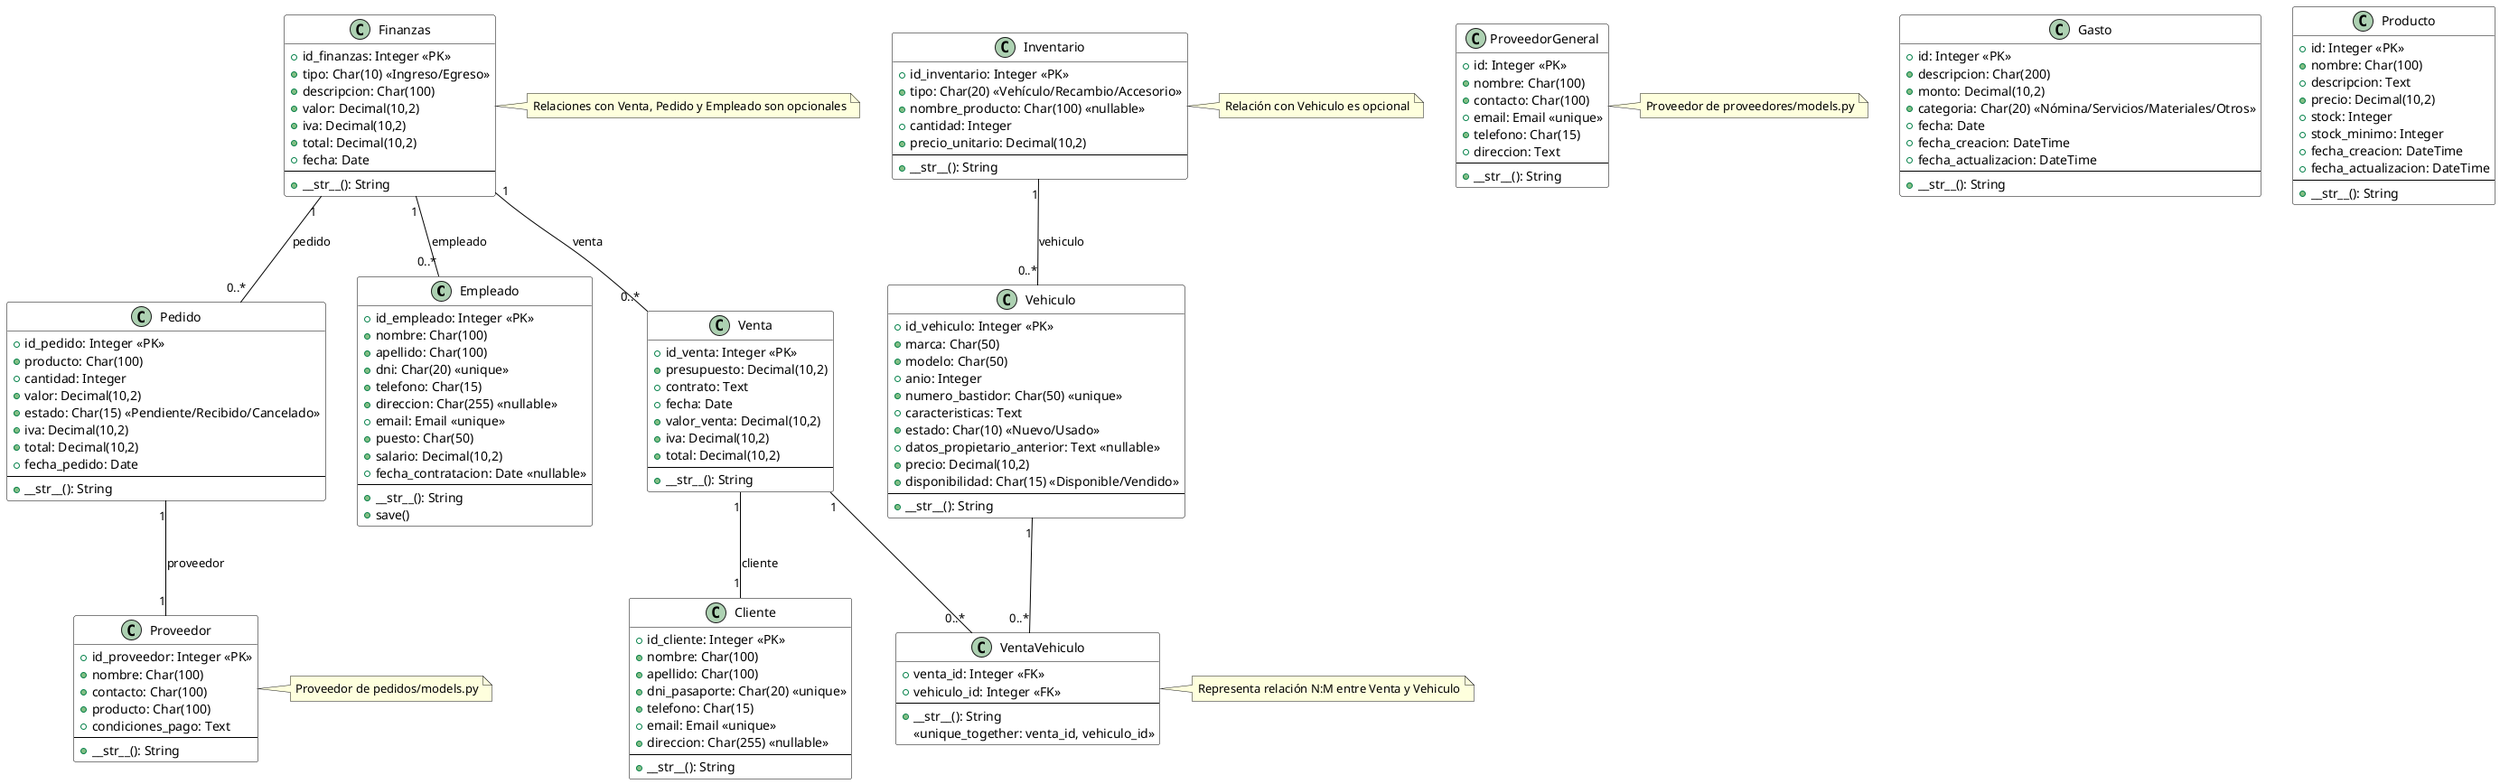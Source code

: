 @startuml
' Diagrama de Clases para AutoGest S.L.

' Configuración
skinparam monochrome false
skinparam shadowing false
skinparam class {
    BackgroundColor White
    BorderColor Black
    ArrowColor Black
}

' Clases
class Empleado {
  +id_empleado: Integer <<PK>>
  +nombre: Char(100)
  +apellido: Char(100)
  +dni: Char(20) <<unique>>
  +telefono: Char(15)
  +direccion: Char(255) <<nullable>>
  +email: Email <<unique>>
  +puesto: Char(50)
  +salario: Decimal(10,2)
  +fecha_contratacion: Date <<nullable>>
  --
  +__str__(): String
  +save()
}

class Finanzas {
  +id_finanzas: Integer <<PK>>
  +tipo: Char(10) <<Ingreso/Egreso>>
  +descripcion: Char(100)
  +valor: Decimal(10,2)
  +iva: Decimal(10,2)
  +total: Decimal(10,2)
  +fecha: Date
  --
  +__str__(): String
}

class Gasto {
  +id: Integer <<PK>>
  +descripcion: Char(200)
  +monto: Decimal(10,2)
  +categoria: Char(20) <<Nómina/Servicios/Materiales/Otros>>
  +fecha: Date
  +fecha_creacion: DateTime
  +fecha_actualizacion: DateTime
  --
  +__str__(): String
}

class Vehiculo {
  +id_vehiculo: Integer <<PK>>
  +marca: Char(50)
  +modelo: Char(50)
  +anio: Integer
  +numero_bastidor: Char(50) <<unique>>
  +caracteristicas: Text
  +estado: Char(10) <<Nuevo/Usado>>
  +datos_propietario_anterior: Text <<nullable>>
  +precio: Decimal(10,2)
  +disponibilidad: Char(15) <<Disponible/Vendido>>
  --
  +__str__(): String
}

class Inventario {
  +id_inventario: Integer <<PK>>
  +tipo: Char(20) <<Vehículo/Recambio/Accesorio>>
  +nombre_producto: Char(100) <<nullable>>
  +cantidad: Integer
  +precio_unitario: Decimal(10,2)
  --
  +__str__(): String
}

class Producto {
  +id: Integer <<PK>>
  +nombre: Char(100)
  +descripcion: Text
  +precio: Decimal(10,2)
  +stock: Integer
  +stock_minimo: Integer
  +fecha_creacion: DateTime
  +fecha_actualizacion: DateTime
  --
  +__str__(): String
}

class Proveedor {
  +id_proveedor: Integer <<PK>>
  +nombre: Char(100)
  +contacto: Char(100)
  +producto: Char(100)
  +condiciones_pago: Text
  --
  +__str__(): String
}

class ProveedorGeneral {
  +id: Integer <<PK>>
  +nombre: Char(100)
  +contacto: Char(100)
  +email: Email <<unique>>
  +telefono: Char(15)
  +direccion: Text
  --
  +__str__(): String
}

class Pedido {
  +id_pedido: Integer <<PK>>
  +producto: Char(100)
  +cantidad: Integer
  +valor: Decimal(10,2)
  +estado: Char(15) <<Pendiente/Recibido/Cancelado>>
  +iva: Decimal(10,2)
  +total: Decimal(10,2)
  +fecha_pedido: Date
  --
  +__str__(): String
}

class Cliente {
  +id_cliente: Integer <<PK>>
  +nombre: Char(100)
  +apellido: Char(100)
  +dni_pasaporte: Char(20) <<unique>>
  +telefono: Char(15)
  +email: Email <<unique>>
  +direccion: Char(255) <<nullable>>
  --
  +__str__(): String
}

class Venta {
  +id_venta: Integer <<PK>>
  +presupuesto: Decimal(10,2)
  +contrato: Text
  +fecha: Date
  +valor_venta: Decimal(10,2)
  +iva: Decimal(10,2)
  +total: Decimal(10,2)
  --
  +__str__(): String
}

class VentaVehiculo {
  +venta_id: Integer <<FK>>
  +vehiculo_id: Integer <<FK>>
  --
  +__str__(): String
  <<unique_together: venta_id, vehiculo_id>>
}

' Relaciones
Finanzas "1" -- "0..*" Venta : venta
Finanzas "1" -- "0..*" Pedido : pedido
Finanzas "1" -- "0..*" Empleado : empleado
Inventario "1" -- "0..*" Vehiculo : vehiculo
Pedido "1" -- "1" Proveedor : proveedor
Venta "1" -- "1" Cliente : cliente
Venta "1" -- "0..*" VentaVehiculo
Vehiculo "1" -- "0..*" VentaVehiculo

' Notas
note right of Finanzas: Relaciones con Venta, Pedido y Empleado son opcionales
note right of Inventario: Relación con Vehiculo es opcional
note right of VentaVehiculo: Representa relación N:M entre Venta y Vehiculo
note right of Proveedor: Proveedor de pedidos/models.py
note right of ProveedorGeneral: Proveedor de proveedores/models.py

@enduml